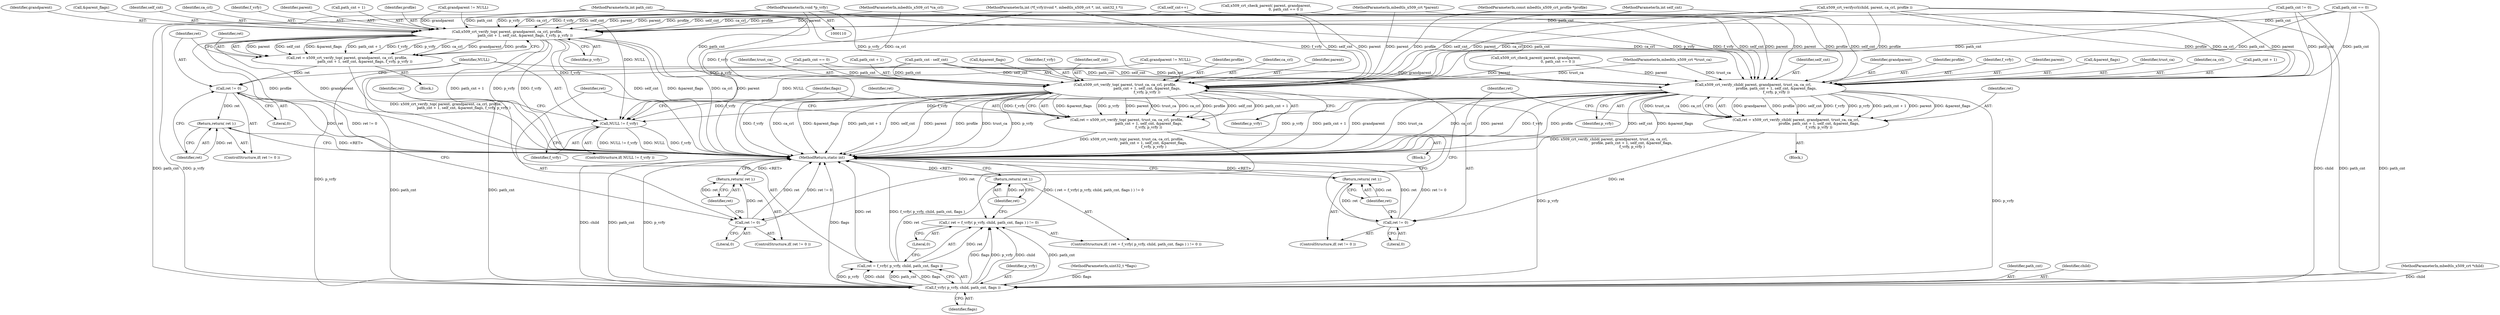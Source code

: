 digraph "0_mbedtls_31458a18788b0cf0b722acda9bb2f2fe13a3fb32_1@pointer" {
"1000120" [label="(MethodParameterIn,void *p_vrfy)"];
"1000321" [label="(Call,x509_crt_verify_top( parent, grandparent, ca_crl, profile,\n                                path_cnt + 1, self_cnt, &parent_flags, f_vrfy, p_vrfy ))"];
"1000319" [label="(Call,ret = x509_crt_verify_top( parent, grandparent, ca_crl, profile,\n                                path_cnt + 1, self_cnt, &parent_flags, f_vrfy, p_vrfy ))"];
"1000335" [label="(Call,ret != 0)"];
"1000338" [label="(Return,return( ret );)"];
"1000437" [label="(Call,NULL != f_vrfy)"];
"1000444" [label="(Call,f_vrfy( p_vrfy, child, path_cnt, flags ))"];
"1000441" [label="(Call,( ret = f_vrfy( p_vrfy, child, path_cnt, flags ) ) != 0)"];
"1000442" [label="(Call,ret = f_vrfy( p_vrfy, child, path_cnt, flags ))"];
"1000450" [label="(Return,return( ret );)"];
"1000393" [label="(Call,x509_crt_verify_child( parent, grandparent, trust_ca, ca_crl,\n                                         profile, path_cnt + 1, self_cnt, &parent_flags,\n                                         f_vrfy, p_vrfy ))"];
"1000391" [label="(Call,ret = x509_crt_verify_child( parent, grandparent, trust_ca, ca_crl,\n                                         profile, path_cnt + 1, self_cnt, &parent_flags,\n                                         f_vrfy, p_vrfy ))"];
"1000408" [label="(Call,ret != 0)"];
"1000411" [label="(Return,return( ret );)"];
"1000417" [label="(Call,x509_crt_verify_top( parent, trust_ca, ca_crl, profile,\n                                       path_cnt + 1, self_cnt, &parent_flags,\n                                       f_vrfy, p_vrfy ))"];
"1000415" [label="(Call,ret = x509_crt_verify_top( parent, trust_ca, ca_crl, profile,\n                                       path_cnt + 1, self_cnt, &parent_flags,\n                                       f_vrfy, p_vrfy ))"];
"1000431" [label="(Call,ret != 0)"];
"1000434" [label="(Return,return( ret );)"];
"1000326" [label="(Call,path_cnt + 1)"];
"1000445" [label="(Identifier,p_vrfy)"];
"1000315" [label="(Call,grandparent != NULL)"];
"1000422" [label="(Call,path_cnt + 1)"];
"1000381" [label="(Call,path_cnt == 0)"];
"1000117" [label="(MethodParameterIn,int self_cnt)"];
"1000118" [label="(MethodParameterIn,uint32_t *flags)"];
"1000390" [label="(Block,)"];
"1000146" [label="(Call,self_cnt++)"];
"1000441" [label="(Call,( ret = f_vrfy( p_vrfy, child, path_cnt, flags ) ) != 0)"];
"1000402" [label="(Identifier,self_cnt)"];
"1000410" [label="(Literal,0)"];
"1000116" [label="(MethodParameterIn,int path_cnt)"];
"1000454" [label="(Identifier,flags)"];
"1000426" [label="(Call,&parent_flags)"];
"1000115" [label="(MethodParameterIn,const mbedtls_x509_crt_profile *profile)"];
"1000114" [label="(MethodParameterIn,mbedtls_x509_crl *ca_crl)"];
"1000132" [label="(Call,path_cnt != 0)"];
"1000447" [label="(Identifier,path_cnt)"];
"1000431" [label="(Call,ret != 0)"];
"1000395" [label="(Identifier,grandparent)"];
"1000325" [label="(Identifier,profile)"];
"1000321" [label="(Call,x509_crt_verify_top( parent, grandparent, ca_crl, profile,\n                                path_cnt + 1, self_cnt, &parent_flags, f_vrfy, p_vrfy ))"];
"1000319" [label="(Call,ret = x509_crt_verify_top( parent, grandparent, ca_crl, profile,\n                                path_cnt + 1, self_cnt, &parent_flags, f_vrfy, p_vrfy ))"];
"1000334" [label="(ControlStructure,if( ret != 0 ))"];
"1000335" [label="(Call,ret != 0)"];
"1000446" [label="(Identifier,child)"];
"1000398" [label="(Identifier,profile)"];
"1000458" [label="(MethodReturn,static int)"];
"1000414" [label="(Block,)"];
"1000323" [label="(Identifier,grandparent)"];
"1000443" [label="(Identifier,ret)"];
"1000120" [label="(MethodParameterIn,void *p_vrfy)"];
"1000432" [label="(Identifier,ret)"];
"1000406" [label="(Identifier,p_vrfy)"];
"1000119" [label="(MethodParameterIn,int (*f_vrfy)(void *, mbedtls_x509_crt *, int, uint32_t *))"];
"1000309" [label="(Call,path_cnt == 0)"];
"1000433" [label="(Literal,0)"];
"1000451" [label="(Identifier,ret)"];
"1000407" [label="(ControlStructure,if( ret != 0 ))"];
"1000428" [label="(Identifier,f_vrfy)"];
"1000438" [label="(Identifier,NULL)"];
"1000405" [label="(Identifier,f_vrfy)"];
"1000425" [label="(Identifier,self_cnt)"];
"1000318" [label="(Block,)"];
"1000285" [label="(Call,x509_crt_verifycrl(child, parent, ca_crl, profile ))"];
"1000444" [label="(Call,f_vrfy( p_vrfy, child, path_cnt, flags ))"];
"1000436" [label="(ControlStructure,if( NULL != f_vrfy ))"];
"1000387" [label="(Call,grandparent != NULL)"];
"1000370" [label="(Call,path_cnt - self_cnt)"];
"1000437" [label="(Call,NULL != f_vrfy)"];
"1000330" [label="(Call,&parent_flags)"];
"1000448" [label="(Identifier,flags)"];
"1000111" [label="(MethodParameterIn,mbedtls_x509_crt *child)"];
"1000305" [label="(Call,x509_crt_check_parent( parent, grandparent,\n                                   0, path_cnt == 0 ))"];
"1000337" [label="(Literal,0)"];
"1000449" [label="(Literal,0)"];
"1000393" [label="(Call,x509_crt_verify_child( parent, grandparent, trust_ca, ca_crl,\n                                         profile, path_cnt + 1, self_cnt, &parent_flags,\n                                         f_vrfy, p_vrfy ))"];
"1000320" [label="(Identifier,ret)"];
"1000409" [label="(Identifier,ret)"];
"1000421" [label="(Identifier,profile)"];
"1000329" [label="(Identifier,self_cnt)"];
"1000338" [label="(Return,return( ret );)"];
"1000408" [label="(Call,ret != 0)"];
"1000420" [label="(Identifier,ca_crl)"];
"1000417" [label="(Call,x509_crt_verify_top( parent, trust_ca, ca_crl, profile,\n                                       path_cnt + 1, self_cnt, &parent_flags,\n                                       f_vrfy, p_vrfy ))"];
"1000336" [label="(Identifier,ret)"];
"1000394" [label="(Identifier,parent)"];
"1000403" [label="(Call,&parent_flags)"];
"1000392" [label="(Identifier,ret)"];
"1000324" [label="(Identifier,ca_crl)"];
"1000439" [label="(Identifier,f_vrfy)"];
"1000411" [label="(Return,return( ret );)"];
"1000416" [label="(Identifier,ret)"];
"1000332" [label="(Identifier,f_vrfy)"];
"1000113" [label="(MethodParameterIn,mbedtls_x509_crt *trust_ca)"];
"1000418" [label="(Identifier,parent)"];
"1000391" [label="(Call,ret = x509_crt_verify_child( parent, grandparent, trust_ca, ca_crl,\n                                         profile, path_cnt + 1, self_cnt, &parent_flags,\n                                         f_vrfy, p_vrfy ))"];
"1000419" [label="(Identifier,trust_ca)"];
"1000396" [label="(Identifier,trust_ca)"];
"1000112" [label="(MethodParameterIn,mbedtls_x509_crt *parent)"];
"1000377" [label="(Call,x509_crt_check_parent( parent, grandparent,\n                                       0, path_cnt == 0 ))"];
"1000429" [label="(Identifier,p_vrfy)"];
"1000322" [label="(Identifier,parent)"];
"1000397" [label="(Identifier,ca_crl)"];
"1000399" [label="(Call,path_cnt + 1)"];
"1000434" [label="(Return,return( ret );)"];
"1000450" [label="(Return,return( ret );)"];
"1000430" [label="(ControlStructure,if( ret != 0 ))"];
"1000412" [label="(Identifier,ret)"];
"1000440" [label="(ControlStructure,if( ( ret = f_vrfy( p_vrfy, child, path_cnt, flags ) ) != 0 ))"];
"1000333" [label="(Identifier,p_vrfy)"];
"1000339" [label="(Identifier,ret)"];
"1000415" [label="(Call,ret = x509_crt_verify_top( parent, trust_ca, ca_crl, profile,\n                                       path_cnt + 1, self_cnt, &parent_flags,\n                                       f_vrfy, p_vrfy ))"];
"1000442" [label="(Call,ret = f_vrfy( p_vrfy, child, path_cnt, flags ))"];
"1000435" [label="(Identifier,ret)"];
"1000120" -> "1000110"  [label="AST: "];
"1000120" -> "1000458"  [label="DDG: p_vrfy"];
"1000120" -> "1000321"  [label="DDG: p_vrfy"];
"1000120" -> "1000393"  [label="DDG: p_vrfy"];
"1000120" -> "1000417"  [label="DDG: p_vrfy"];
"1000120" -> "1000444"  [label="DDG: p_vrfy"];
"1000321" -> "1000319"  [label="AST: "];
"1000321" -> "1000333"  [label="CFG: "];
"1000322" -> "1000321"  [label="AST: "];
"1000323" -> "1000321"  [label="AST: "];
"1000324" -> "1000321"  [label="AST: "];
"1000325" -> "1000321"  [label="AST: "];
"1000326" -> "1000321"  [label="AST: "];
"1000329" -> "1000321"  [label="AST: "];
"1000330" -> "1000321"  [label="AST: "];
"1000332" -> "1000321"  [label="AST: "];
"1000333" -> "1000321"  [label="AST: "];
"1000319" -> "1000321"  [label="CFG: "];
"1000321" -> "1000458"  [label="DDG: path_cnt + 1"];
"1000321" -> "1000458"  [label="DDG: p_vrfy"];
"1000321" -> "1000458"  [label="DDG: f_vrfy"];
"1000321" -> "1000458"  [label="DDG: self_cnt"];
"1000321" -> "1000458"  [label="DDG: &parent_flags"];
"1000321" -> "1000458"  [label="DDG: ca_crl"];
"1000321" -> "1000458"  [label="DDG: parent"];
"1000321" -> "1000458"  [label="DDG: profile"];
"1000321" -> "1000458"  [label="DDG: grandparent"];
"1000321" -> "1000319"  [label="DDG: parent"];
"1000321" -> "1000319"  [label="DDG: self_cnt"];
"1000321" -> "1000319"  [label="DDG: &parent_flags"];
"1000321" -> "1000319"  [label="DDG: path_cnt + 1"];
"1000321" -> "1000319"  [label="DDG: f_vrfy"];
"1000321" -> "1000319"  [label="DDG: p_vrfy"];
"1000321" -> "1000319"  [label="DDG: ca_crl"];
"1000321" -> "1000319"  [label="DDG: grandparent"];
"1000321" -> "1000319"  [label="DDG: profile"];
"1000285" -> "1000321"  [label="DDG: parent"];
"1000285" -> "1000321"  [label="DDG: ca_crl"];
"1000285" -> "1000321"  [label="DDG: profile"];
"1000305" -> "1000321"  [label="DDG: parent"];
"1000112" -> "1000321"  [label="DDG: parent"];
"1000315" -> "1000321"  [label="DDG: grandparent"];
"1000114" -> "1000321"  [label="DDG: ca_crl"];
"1000115" -> "1000321"  [label="DDG: profile"];
"1000309" -> "1000321"  [label="DDG: path_cnt"];
"1000116" -> "1000321"  [label="DDG: path_cnt"];
"1000132" -> "1000321"  [label="DDG: path_cnt"];
"1000146" -> "1000321"  [label="DDG: self_cnt"];
"1000117" -> "1000321"  [label="DDG: self_cnt"];
"1000119" -> "1000321"  [label="DDG: f_vrfy"];
"1000321" -> "1000437"  [label="DDG: f_vrfy"];
"1000321" -> "1000444"  [label="DDG: p_vrfy"];
"1000319" -> "1000318"  [label="AST: "];
"1000320" -> "1000319"  [label="AST: "];
"1000336" -> "1000319"  [label="CFG: "];
"1000319" -> "1000458"  [label="DDG: x509_crt_verify_top( parent, grandparent, ca_crl, profile,\n                                path_cnt + 1, self_cnt, &parent_flags, f_vrfy, p_vrfy )"];
"1000319" -> "1000335"  [label="DDG: ret"];
"1000335" -> "1000334"  [label="AST: "];
"1000335" -> "1000337"  [label="CFG: "];
"1000336" -> "1000335"  [label="AST: "];
"1000337" -> "1000335"  [label="AST: "];
"1000339" -> "1000335"  [label="CFG: "];
"1000438" -> "1000335"  [label="CFG: "];
"1000335" -> "1000458"  [label="DDG: ret"];
"1000335" -> "1000458"  [label="DDG: ret != 0"];
"1000335" -> "1000338"  [label="DDG: ret"];
"1000338" -> "1000334"  [label="AST: "];
"1000338" -> "1000339"  [label="CFG: "];
"1000339" -> "1000338"  [label="AST: "];
"1000458" -> "1000338"  [label="CFG: "];
"1000338" -> "1000458"  [label="DDG: <RET>"];
"1000339" -> "1000338"  [label="DDG: ret"];
"1000437" -> "1000436"  [label="AST: "];
"1000437" -> "1000439"  [label="CFG: "];
"1000438" -> "1000437"  [label="AST: "];
"1000439" -> "1000437"  [label="AST: "];
"1000443" -> "1000437"  [label="CFG: "];
"1000454" -> "1000437"  [label="CFG: "];
"1000437" -> "1000458"  [label="DDG: NULL != f_vrfy"];
"1000437" -> "1000458"  [label="DDG: NULL"];
"1000437" -> "1000458"  [label="DDG: f_vrfy"];
"1000387" -> "1000437"  [label="DDG: NULL"];
"1000315" -> "1000437"  [label="DDG: NULL"];
"1000417" -> "1000437"  [label="DDG: f_vrfy"];
"1000393" -> "1000437"  [label="DDG: f_vrfy"];
"1000119" -> "1000437"  [label="DDG: f_vrfy"];
"1000444" -> "1000442"  [label="AST: "];
"1000444" -> "1000448"  [label="CFG: "];
"1000445" -> "1000444"  [label="AST: "];
"1000446" -> "1000444"  [label="AST: "];
"1000447" -> "1000444"  [label="AST: "];
"1000448" -> "1000444"  [label="AST: "];
"1000442" -> "1000444"  [label="CFG: "];
"1000444" -> "1000458"  [label="DDG: child"];
"1000444" -> "1000458"  [label="DDG: path_cnt"];
"1000444" -> "1000458"  [label="DDG: p_vrfy"];
"1000444" -> "1000458"  [label="DDG: flags"];
"1000444" -> "1000441"  [label="DDG: p_vrfy"];
"1000444" -> "1000441"  [label="DDG: child"];
"1000444" -> "1000441"  [label="DDG: path_cnt"];
"1000444" -> "1000441"  [label="DDG: flags"];
"1000444" -> "1000442"  [label="DDG: p_vrfy"];
"1000444" -> "1000442"  [label="DDG: child"];
"1000444" -> "1000442"  [label="DDG: path_cnt"];
"1000444" -> "1000442"  [label="DDG: flags"];
"1000393" -> "1000444"  [label="DDG: p_vrfy"];
"1000417" -> "1000444"  [label="DDG: p_vrfy"];
"1000285" -> "1000444"  [label="DDG: child"];
"1000111" -> "1000444"  [label="DDG: child"];
"1000116" -> "1000444"  [label="DDG: path_cnt"];
"1000309" -> "1000444"  [label="DDG: path_cnt"];
"1000381" -> "1000444"  [label="DDG: path_cnt"];
"1000370" -> "1000444"  [label="DDG: path_cnt"];
"1000132" -> "1000444"  [label="DDG: path_cnt"];
"1000118" -> "1000444"  [label="DDG: flags"];
"1000441" -> "1000440"  [label="AST: "];
"1000441" -> "1000449"  [label="CFG: "];
"1000442" -> "1000441"  [label="AST: "];
"1000449" -> "1000441"  [label="AST: "];
"1000451" -> "1000441"  [label="CFG: "];
"1000454" -> "1000441"  [label="CFG: "];
"1000441" -> "1000458"  [label="DDG: ( ret = f_vrfy( p_vrfy, child, path_cnt, flags ) ) != 0"];
"1000442" -> "1000441"  [label="DDG: ret"];
"1000443" -> "1000442"  [label="AST: "];
"1000449" -> "1000442"  [label="CFG: "];
"1000442" -> "1000458"  [label="DDG: ret"];
"1000442" -> "1000458"  [label="DDG: f_vrfy( p_vrfy, child, path_cnt, flags )"];
"1000442" -> "1000450"  [label="DDG: ret"];
"1000450" -> "1000440"  [label="AST: "];
"1000450" -> "1000451"  [label="CFG: "];
"1000451" -> "1000450"  [label="AST: "];
"1000458" -> "1000450"  [label="CFG: "];
"1000450" -> "1000458"  [label="DDG: <RET>"];
"1000451" -> "1000450"  [label="DDG: ret"];
"1000393" -> "1000391"  [label="AST: "];
"1000393" -> "1000406"  [label="CFG: "];
"1000394" -> "1000393"  [label="AST: "];
"1000395" -> "1000393"  [label="AST: "];
"1000396" -> "1000393"  [label="AST: "];
"1000397" -> "1000393"  [label="AST: "];
"1000398" -> "1000393"  [label="AST: "];
"1000399" -> "1000393"  [label="AST: "];
"1000402" -> "1000393"  [label="AST: "];
"1000403" -> "1000393"  [label="AST: "];
"1000405" -> "1000393"  [label="AST: "];
"1000406" -> "1000393"  [label="AST: "];
"1000391" -> "1000393"  [label="CFG: "];
"1000393" -> "1000458"  [label="DDG: trust_ca"];
"1000393" -> "1000458"  [label="DDG: ca_crl"];
"1000393" -> "1000458"  [label="DDG: parent"];
"1000393" -> "1000458"  [label="DDG: f_vrfy"];
"1000393" -> "1000458"  [label="DDG: profile"];
"1000393" -> "1000458"  [label="DDG: self_cnt"];
"1000393" -> "1000458"  [label="DDG: &parent_flags"];
"1000393" -> "1000458"  [label="DDG: p_vrfy"];
"1000393" -> "1000458"  [label="DDG: path_cnt + 1"];
"1000393" -> "1000458"  [label="DDG: grandparent"];
"1000393" -> "1000391"  [label="DDG: grandparent"];
"1000393" -> "1000391"  [label="DDG: profile"];
"1000393" -> "1000391"  [label="DDG: self_cnt"];
"1000393" -> "1000391"  [label="DDG: f_vrfy"];
"1000393" -> "1000391"  [label="DDG: p_vrfy"];
"1000393" -> "1000391"  [label="DDG: path_cnt + 1"];
"1000393" -> "1000391"  [label="DDG: parent"];
"1000393" -> "1000391"  [label="DDG: &parent_flags"];
"1000393" -> "1000391"  [label="DDG: trust_ca"];
"1000393" -> "1000391"  [label="DDG: ca_crl"];
"1000285" -> "1000393"  [label="DDG: parent"];
"1000285" -> "1000393"  [label="DDG: profile"];
"1000285" -> "1000393"  [label="DDG: ca_crl"];
"1000305" -> "1000393"  [label="DDG: parent"];
"1000377" -> "1000393"  [label="DDG: parent"];
"1000112" -> "1000393"  [label="DDG: parent"];
"1000387" -> "1000393"  [label="DDG: grandparent"];
"1000115" -> "1000393"  [label="DDG: profile"];
"1000370" -> "1000393"  [label="DDG: self_cnt"];
"1000370" -> "1000393"  [label="DDG: path_cnt"];
"1000146" -> "1000393"  [label="DDG: self_cnt"];
"1000117" -> "1000393"  [label="DDG: self_cnt"];
"1000119" -> "1000393"  [label="DDG: f_vrfy"];
"1000113" -> "1000393"  [label="DDG: trust_ca"];
"1000114" -> "1000393"  [label="DDG: ca_crl"];
"1000309" -> "1000393"  [label="DDG: path_cnt"];
"1000381" -> "1000393"  [label="DDG: path_cnt"];
"1000116" -> "1000393"  [label="DDG: path_cnt"];
"1000132" -> "1000393"  [label="DDG: path_cnt"];
"1000391" -> "1000390"  [label="AST: "];
"1000392" -> "1000391"  [label="AST: "];
"1000409" -> "1000391"  [label="CFG: "];
"1000391" -> "1000458"  [label="DDG: x509_crt_verify_child( parent, grandparent, trust_ca, ca_crl,\n                                         profile, path_cnt + 1, self_cnt, &parent_flags,\n                                         f_vrfy, p_vrfy )"];
"1000391" -> "1000408"  [label="DDG: ret"];
"1000408" -> "1000407"  [label="AST: "];
"1000408" -> "1000410"  [label="CFG: "];
"1000409" -> "1000408"  [label="AST: "];
"1000410" -> "1000408"  [label="AST: "];
"1000412" -> "1000408"  [label="CFG: "];
"1000438" -> "1000408"  [label="CFG: "];
"1000408" -> "1000458"  [label="DDG: ret"];
"1000408" -> "1000458"  [label="DDG: ret != 0"];
"1000408" -> "1000411"  [label="DDG: ret"];
"1000411" -> "1000407"  [label="AST: "];
"1000411" -> "1000412"  [label="CFG: "];
"1000412" -> "1000411"  [label="AST: "];
"1000458" -> "1000411"  [label="CFG: "];
"1000411" -> "1000458"  [label="DDG: <RET>"];
"1000412" -> "1000411"  [label="DDG: ret"];
"1000417" -> "1000415"  [label="AST: "];
"1000417" -> "1000429"  [label="CFG: "];
"1000418" -> "1000417"  [label="AST: "];
"1000419" -> "1000417"  [label="AST: "];
"1000420" -> "1000417"  [label="AST: "];
"1000421" -> "1000417"  [label="AST: "];
"1000422" -> "1000417"  [label="AST: "];
"1000425" -> "1000417"  [label="AST: "];
"1000426" -> "1000417"  [label="AST: "];
"1000428" -> "1000417"  [label="AST: "];
"1000429" -> "1000417"  [label="AST: "];
"1000415" -> "1000417"  [label="CFG: "];
"1000417" -> "1000458"  [label="DDG: f_vrfy"];
"1000417" -> "1000458"  [label="DDG: ca_crl"];
"1000417" -> "1000458"  [label="DDG: &parent_flags"];
"1000417" -> "1000458"  [label="DDG: path_cnt + 1"];
"1000417" -> "1000458"  [label="DDG: self_cnt"];
"1000417" -> "1000458"  [label="DDG: parent"];
"1000417" -> "1000458"  [label="DDG: profile"];
"1000417" -> "1000458"  [label="DDG: trust_ca"];
"1000417" -> "1000458"  [label="DDG: p_vrfy"];
"1000417" -> "1000415"  [label="DDG: &parent_flags"];
"1000417" -> "1000415"  [label="DDG: p_vrfy"];
"1000417" -> "1000415"  [label="DDG: parent"];
"1000417" -> "1000415"  [label="DDG: trust_ca"];
"1000417" -> "1000415"  [label="DDG: ca_crl"];
"1000417" -> "1000415"  [label="DDG: profile"];
"1000417" -> "1000415"  [label="DDG: self_cnt"];
"1000417" -> "1000415"  [label="DDG: path_cnt + 1"];
"1000417" -> "1000415"  [label="DDG: f_vrfy"];
"1000285" -> "1000417"  [label="DDG: parent"];
"1000285" -> "1000417"  [label="DDG: ca_crl"];
"1000285" -> "1000417"  [label="DDG: profile"];
"1000305" -> "1000417"  [label="DDG: parent"];
"1000377" -> "1000417"  [label="DDG: parent"];
"1000112" -> "1000417"  [label="DDG: parent"];
"1000113" -> "1000417"  [label="DDG: trust_ca"];
"1000114" -> "1000417"  [label="DDG: ca_crl"];
"1000115" -> "1000417"  [label="DDG: profile"];
"1000309" -> "1000417"  [label="DDG: path_cnt"];
"1000381" -> "1000417"  [label="DDG: path_cnt"];
"1000370" -> "1000417"  [label="DDG: path_cnt"];
"1000370" -> "1000417"  [label="DDG: self_cnt"];
"1000116" -> "1000417"  [label="DDG: path_cnt"];
"1000132" -> "1000417"  [label="DDG: path_cnt"];
"1000146" -> "1000417"  [label="DDG: self_cnt"];
"1000117" -> "1000417"  [label="DDG: self_cnt"];
"1000119" -> "1000417"  [label="DDG: f_vrfy"];
"1000415" -> "1000414"  [label="AST: "];
"1000416" -> "1000415"  [label="AST: "];
"1000432" -> "1000415"  [label="CFG: "];
"1000415" -> "1000458"  [label="DDG: x509_crt_verify_top( parent, trust_ca, ca_crl, profile,\n                                       path_cnt + 1, self_cnt, &parent_flags,\n                                       f_vrfy, p_vrfy )"];
"1000415" -> "1000431"  [label="DDG: ret"];
"1000431" -> "1000430"  [label="AST: "];
"1000431" -> "1000433"  [label="CFG: "];
"1000432" -> "1000431"  [label="AST: "];
"1000433" -> "1000431"  [label="AST: "];
"1000435" -> "1000431"  [label="CFG: "];
"1000438" -> "1000431"  [label="CFG: "];
"1000431" -> "1000458"  [label="DDG: ret"];
"1000431" -> "1000458"  [label="DDG: ret != 0"];
"1000431" -> "1000434"  [label="DDG: ret"];
"1000434" -> "1000430"  [label="AST: "];
"1000434" -> "1000435"  [label="CFG: "];
"1000435" -> "1000434"  [label="AST: "];
"1000458" -> "1000434"  [label="CFG: "];
"1000434" -> "1000458"  [label="DDG: <RET>"];
"1000435" -> "1000434"  [label="DDG: ret"];
}

